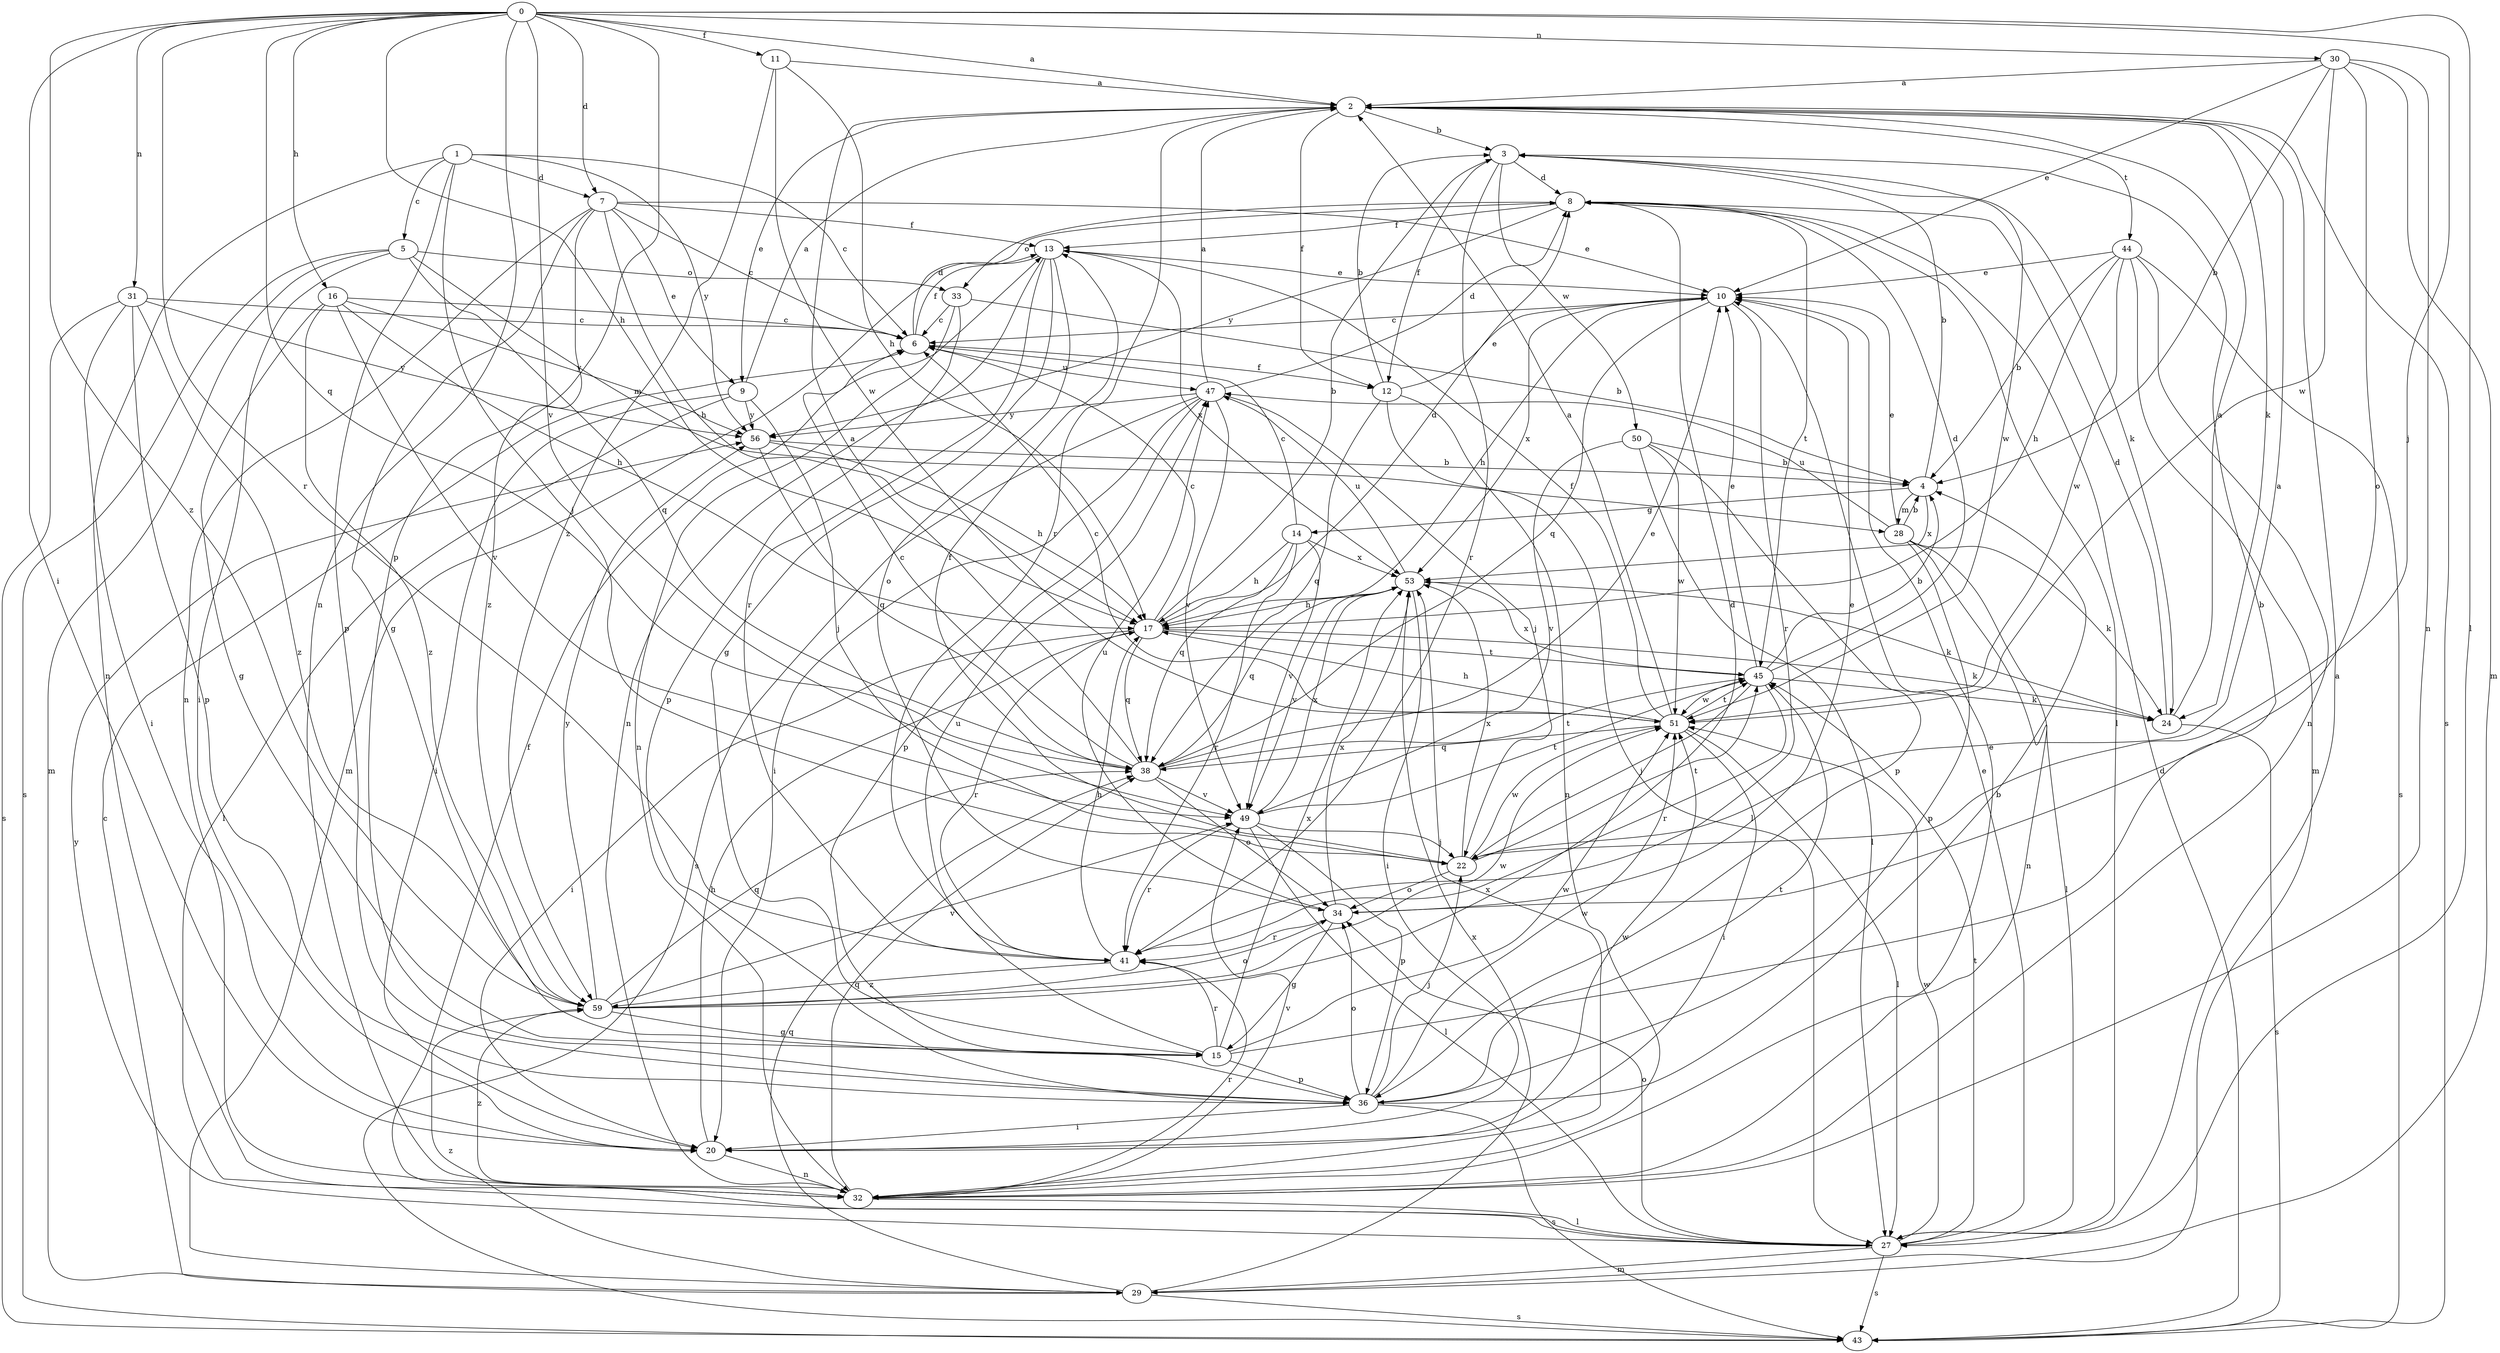 strict digraph  {
0;
1;
2;
3;
4;
5;
6;
7;
8;
9;
10;
11;
12;
13;
14;
15;
16;
17;
20;
22;
24;
27;
28;
29;
30;
31;
32;
33;
34;
36;
38;
41;
43;
44;
45;
47;
49;
50;
51;
53;
56;
59;
0 -> 2  [label=a];
0 -> 7  [label=d];
0 -> 11  [label=f];
0 -> 16  [label=h];
0 -> 17  [label=h];
0 -> 20  [label=i];
0 -> 22  [label=j];
0 -> 27  [label=l];
0 -> 30  [label=n];
0 -> 31  [label=n];
0 -> 32  [label=n];
0 -> 36  [label=p];
0 -> 38  [label=q];
0 -> 41  [label=r];
0 -> 49  [label=v];
0 -> 59  [label=z];
1 -> 5  [label=c];
1 -> 6  [label=c];
1 -> 7  [label=d];
1 -> 22  [label=j];
1 -> 32  [label=n];
1 -> 36  [label=p];
1 -> 56  [label=y];
2 -> 3  [label=b];
2 -> 9  [label=e];
2 -> 12  [label=f];
2 -> 24  [label=k];
2 -> 41  [label=r];
2 -> 43  [label=s];
2 -> 44  [label=t];
3 -> 8  [label=d];
3 -> 12  [label=f];
3 -> 24  [label=k];
3 -> 41  [label=r];
3 -> 50  [label=w];
3 -> 51  [label=w];
4 -> 3  [label=b];
4 -> 14  [label=g];
4 -> 28  [label=m];
4 -> 53  [label=x];
5 -> 20  [label=i];
5 -> 28  [label=m];
5 -> 29  [label=m];
5 -> 33  [label=o];
5 -> 38  [label=q];
5 -> 43  [label=s];
6 -> 8  [label=d];
6 -> 12  [label=f];
6 -> 13  [label=f];
6 -> 47  [label=u];
7 -> 6  [label=c];
7 -> 9  [label=e];
7 -> 10  [label=e];
7 -> 13  [label=f];
7 -> 15  [label=g];
7 -> 17  [label=h];
7 -> 32  [label=n];
7 -> 59  [label=z];
8 -> 13  [label=f];
8 -> 27  [label=l];
8 -> 33  [label=o];
8 -> 45  [label=t];
8 -> 56  [label=y];
9 -> 2  [label=a];
9 -> 20  [label=i];
9 -> 22  [label=j];
9 -> 27  [label=l];
9 -> 56  [label=y];
10 -> 6  [label=c];
10 -> 17  [label=h];
10 -> 38  [label=q];
10 -> 41  [label=r];
10 -> 53  [label=x];
11 -> 2  [label=a];
11 -> 17  [label=h];
11 -> 51  [label=w];
11 -> 59  [label=z];
12 -> 3  [label=b];
12 -> 10  [label=e];
12 -> 27  [label=l];
12 -> 32  [label=n];
12 -> 38  [label=q];
13 -> 10  [label=e];
13 -> 15  [label=g];
13 -> 29  [label=m];
13 -> 32  [label=n];
13 -> 34  [label=o];
13 -> 41  [label=r];
13 -> 53  [label=x];
14 -> 6  [label=c];
14 -> 17  [label=h];
14 -> 38  [label=q];
14 -> 41  [label=r];
14 -> 49  [label=v];
14 -> 53  [label=x];
15 -> 3  [label=b];
15 -> 36  [label=p];
15 -> 41  [label=r];
15 -> 47  [label=u];
15 -> 51  [label=w];
15 -> 53  [label=x];
16 -> 6  [label=c];
16 -> 15  [label=g];
16 -> 17  [label=h];
16 -> 49  [label=v];
16 -> 56  [label=y];
16 -> 59  [label=z];
17 -> 3  [label=b];
17 -> 6  [label=c];
17 -> 8  [label=d];
17 -> 20  [label=i];
17 -> 24  [label=k];
17 -> 38  [label=q];
17 -> 41  [label=r];
17 -> 45  [label=t];
20 -> 17  [label=h];
20 -> 32  [label=n];
20 -> 51  [label=w];
22 -> 2  [label=a];
22 -> 13  [label=f];
22 -> 34  [label=o];
22 -> 45  [label=t];
22 -> 51  [label=w];
22 -> 53  [label=x];
24 -> 2  [label=a];
24 -> 8  [label=d];
24 -> 43  [label=s];
27 -> 2  [label=a];
27 -> 10  [label=e];
27 -> 13  [label=f];
27 -> 29  [label=m];
27 -> 34  [label=o];
27 -> 43  [label=s];
27 -> 45  [label=t];
27 -> 51  [label=w];
27 -> 56  [label=y];
28 -> 4  [label=b];
28 -> 10  [label=e];
28 -> 24  [label=k];
28 -> 27  [label=l];
28 -> 32  [label=n];
28 -> 36  [label=p];
28 -> 47  [label=u];
29 -> 6  [label=c];
29 -> 38  [label=q];
29 -> 43  [label=s];
29 -> 53  [label=x];
29 -> 59  [label=z];
30 -> 2  [label=a];
30 -> 4  [label=b];
30 -> 10  [label=e];
30 -> 29  [label=m];
30 -> 32  [label=n];
30 -> 34  [label=o];
30 -> 51  [label=w];
31 -> 6  [label=c];
31 -> 20  [label=i];
31 -> 36  [label=p];
31 -> 43  [label=s];
31 -> 56  [label=y];
31 -> 59  [label=z];
32 -> 10  [label=e];
32 -> 27  [label=l];
32 -> 38  [label=q];
32 -> 41  [label=r];
32 -> 49  [label=v];
32 -> 53  [label=x];
32 -> 59  [label=z];
33 -> 4  [label=b];
33 -> 6  [label=c];
33 -> 32  [label=n];
33 -> 36  [label=p];
34 -> 10  [label=e];
34 -> 15  [label=g];
34 -> 41  [label=r];
34 -> 47  [label=u];
34 -> 53  [label=x];
36 -> 4  [label=b];
36 -> 20  [label=i];
36 -> 22  [label=j];
36 -> 34  [label=o];
36 -> 43  [label=s];
36 -> 45  [label=t];
36 -> 51  [label=w];
38 -> 2  [label=a];
38 -> 6  [label=c];
38 -> 10  [label=e];
38 -> 34  [label=o];
38 -> 45  [label=t];
38 -> 49  [label=v];
41 -> 17  [label=h];
41 -> 59  [label=z];
43 -> 8  [label=d];
44 -> 4  [label=b];
44 -> 10  [label=e];
44 -> 17  [label=h];
44 -> 29  [label=m];
44 -> 32  [label=n];
44 -> 43  [label=s];
44 -> 51  [label=w];
45 -> 4  [label=b];
45 -> 8  [label=d];
45 -> 10  [label=e];
45 -> 22  [label=j];
45 -> 24  [label=k];
45 -> 41  [label=r];
45 -> 51  [label=w];
45 -> 53  [label=x];
47 -> 2  [label=a];
47 -> 8  [label=d];
47 -> 20  [label=i];
47 -> 22  [label=j];
47 -> 36  [label=p];
47 -> 43  [label=s];
47 -> 49  [label=v];
47 -> 56  [label=y];
49 -> 22  [label=j];
49 -> 27  [label=l];
49 -> 36  [label=p];
49 -> 41  [label=r];
49 -> 45  [label=t];
49 -> 53  [label=x];
50 -> 4  [label=b];
50 -> 27  [label=l];
50 -> 36  [label=p];
50 -> 49  [label=v];
50 -> 51  [label=w];
51 -> 2  [label=a];
51 -> 6  [label=c];
51 -> 13  [label=f];
51 -> 17  [label=h];
51 -> 20  [label=i];
51 -> 27  [label=l];
51 -> 38  [label=q];
51 -> 45  [label=t];
53 -> 17  [label=h];
53 -> 20  [label=i];
53 -> 24  [label=k];
53 -> 38  [label=q];
53 -> 47  [label=u];
53 -> 49  [label=v];
56 -> 4  [label=b];
56 -> 17  [label=h];
56 -> 38  [label=q];
59 -> 8  [label=d];
59 -> 15  [label=g];
59 -> 34  [label=o];
59 -> 38  [label=q];
59 -> 49  [label=v];
59 -> 51  [label=w];
59 -> 56  [label=y];
}

